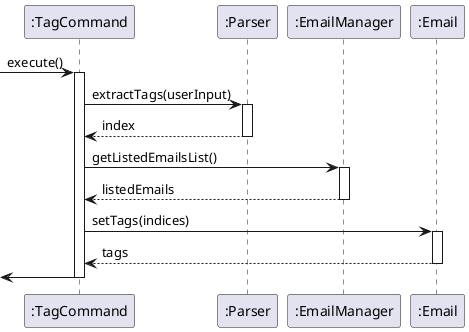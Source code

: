 @startuml
'https://plantuml.com/sequence-diagram

participant ":TagCommand" as TagCommand
participant ":Parser" as Parser
participant ":EmailManager" as EmailManager
participant ":Email" as Email

[-> TagCommand: execute()
activate TagCommand

TagCommand -> Parser: extractTags(userInput)
activate Parser
Parser --> TagCommand: index
deactivate Parser

TagCommand -> EmailManager: getListedEmailsList()
activate EmailManager
EmailManager --> TagCommand: listedEmails
deactivate EmailManager

TagCommand -> Email: setTags(indices)
activate Email
Email --> TagCommand: tags
deactivate Email

[<- TagCommand
deactivate TagCommand

@enduml